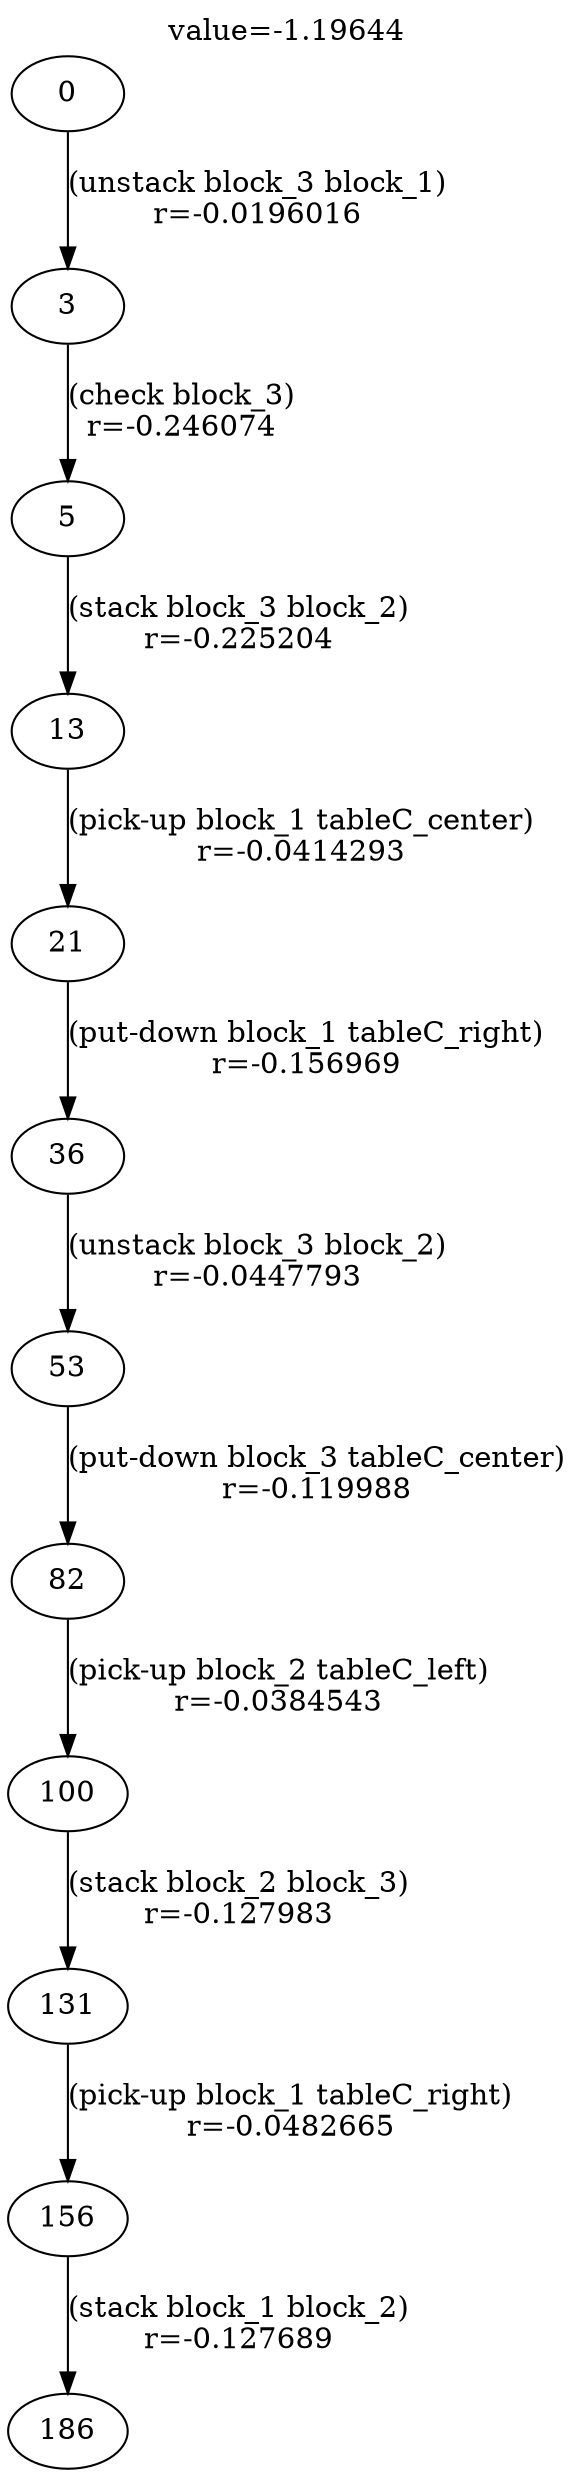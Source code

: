 digraph g{
label="value=-1.19644"
labelloc=top
0->3 [ label="(unstack block_3 block_1)
r=-0.0196016" ];
3->5 [ label="(check block_3)
r=-0.246074" ];
5->13 [ label="(stack block_3 block_2)
r=-0.225204" ];
13->21 [ label="(pick-up block_1 tableC_center)
r=-0.0414293" ];
21->36 [ label="(put-down block_1 tableC_right)
r=-0.156969" ];
36->53 [ label="(unstack block_3 block_2)
r=-0.0447793" ];
53->82 [ label="(put-down block_3 tableC_center)
r=-0.119988" ];
82->100 [ label="(pick-up block_2 tableC_left)
r=-0.0384543" ];
100->131 [ label="(stack block_2 block_3)
r=-0.127983" ];
131->156 [ label="(pick-up block_1 tableC_right)
r=-0.0482665" ];
156->186 [ label="(stack block_1 block_2)
r=-0.127689" ];
}
